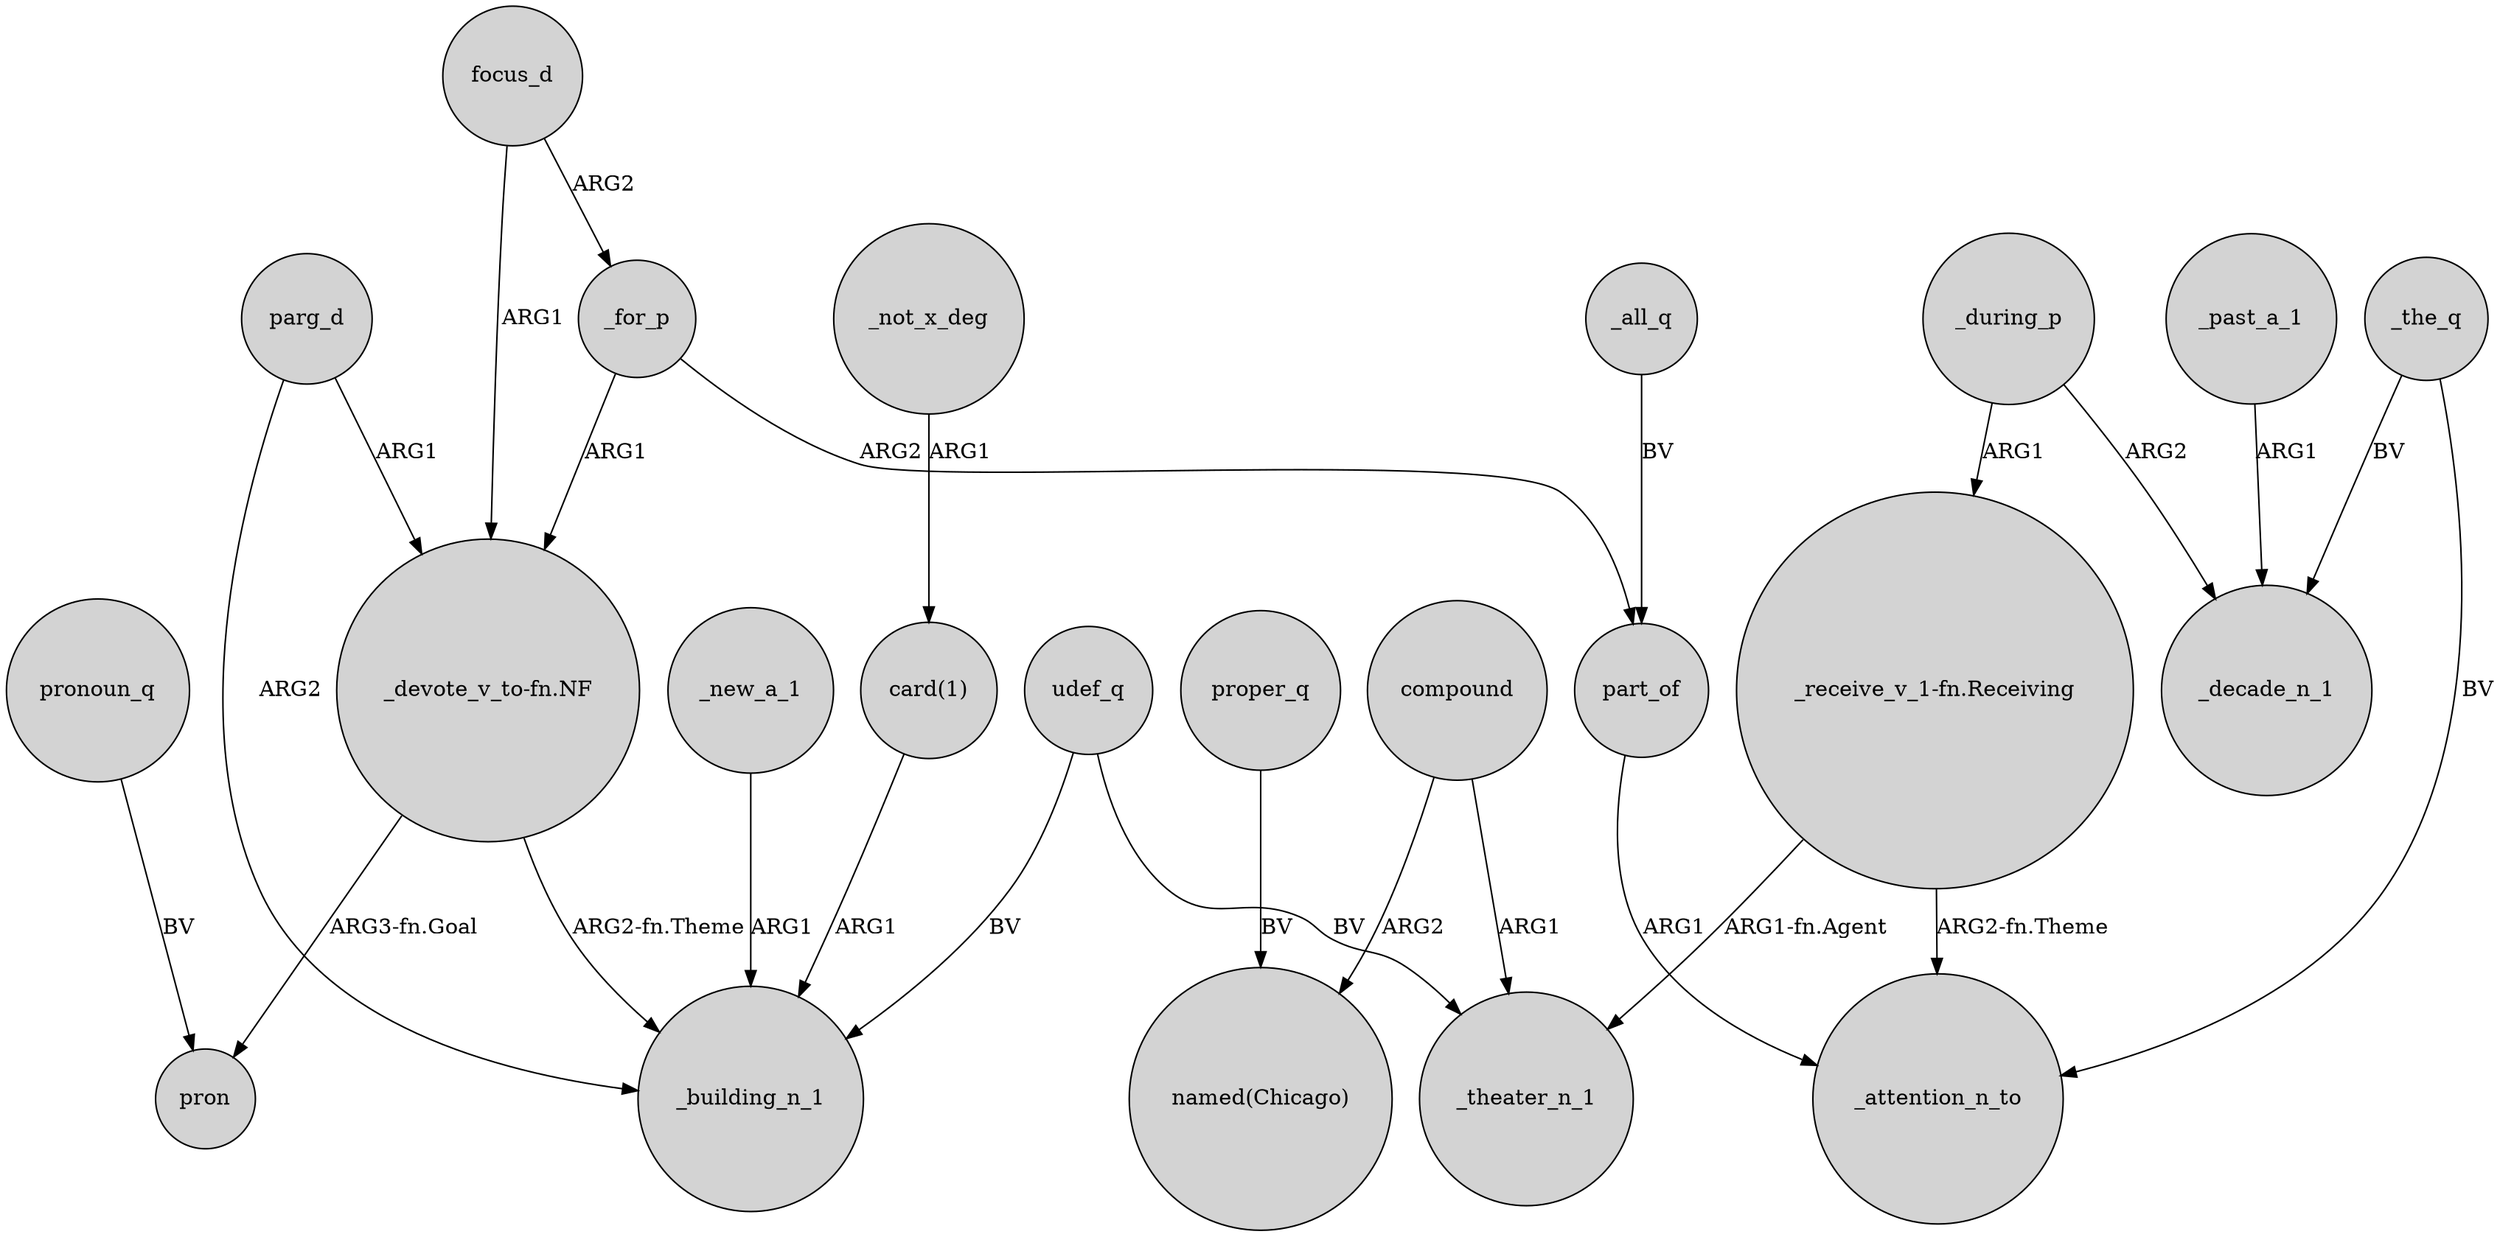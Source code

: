 digraph {
	node [shape=circle style=filled]
	part_of -> _attention_n_to [label=ARG1]
	"_receive_v_1-fn.Receiving" -> _attention_n_to [label="ARG2-fn.Theme"]
	_during_p -> _decade_n_1 [label=ARG2]
	_all_q -> part_of [label=BV]
	udef_q -> _building_n_1 [label=BV]
	udef_q -> _theater_n_1 [label=BV]
	parg_d -> _building_n_1 [label=ARG2]
	_during_p -> "_receive_v_1-fn.Receiving" [label=ARG1]
	"card(1)" -> _building_n_1 [label=ARG1]
	_past_a_1 -> _decade_n_1 [label=ARG1]
	"_devote_v_to-fn.NF" -> pron [label="ARG3-fn.Goal"]
	compound -> "named(Chicago)" [label=ARG2]
	focus_d -> _for_p [label=ARG2]
	_for_p -> "_devote_v_to-fn.NF" [label=ARG1]
	"_devote_v_to-fn.NF" -> _building_n_1 [label="ARG2-fn.Theme"]
	_not_x_deg -> "card(1)" [label=ARG1]
	_for_p -> part_of [label=ARG2]
	_the_q -> _attention_n_to [label=BV]
	pronoun_q -> pron [label=BV]
	compound -> _theater_n_1 [label=ARG1]
	parg_d -> "_devote_v_to-fn.NF" [label=ARG1]
	_the_q -> _decade_n_1 [label=BV]
	focus_d -> "_devote_v_to-fn.NF" [label=ARG1]
	"_receive_v_1-fn.Receiving" -> _theater_n_1 [label="ARG1-fn.Agent"]
	proper_q -> "named(Chicago)" [label=BV]
	_new_a_1 -> _building_n_1 [label=ARG1]
}
